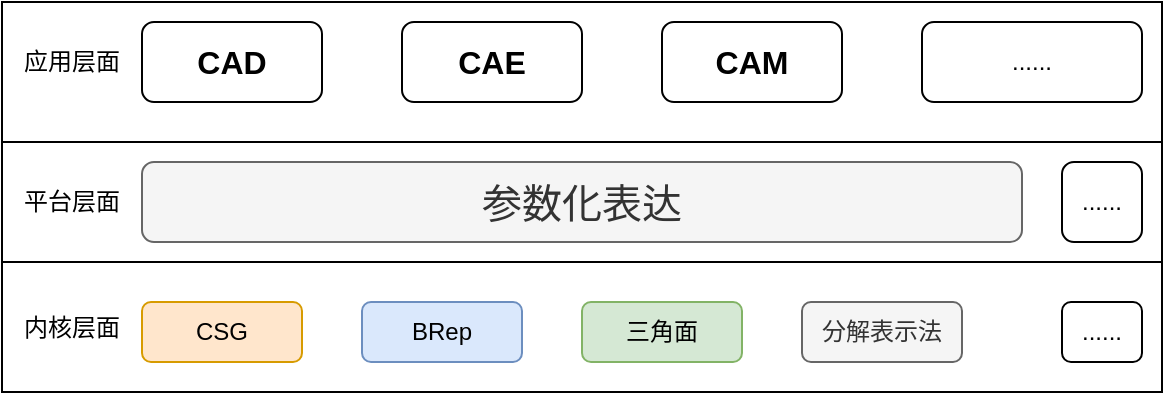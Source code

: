 <mxfile version="13.9.9" type="device"><diagram id="xunwJgkJh1gQu5mH_rYg" name="第 1 页"><mxGraphModel dx="1024" dy="592" grid="0" gridSize="10" guides="1" tooltips="1" connect="1" arrows="0" fold="1" page="1" pageScale="1" pageWidth="827" pageHeight="1169" background="none" math="0" shadow="0"><root><mxCell id="0"/><mxCell id="1" parent="0"/><mxCell id="zTVfhT2jk6j-8I0zn_qU-14" value="" style="rounded=0;whiteSpace=wrap;html=1;" vertex="1" parent="1"><mxGeometry x="160" y="160" width="580" height="70" as="geometry"/></mxCell><mxCell id="zTVfhT2jk6j-8I0zn_qU-13" value="" style="rounded=0;whiteSpace=wrap;html=1;" vertex="1" parent="1"><mxGeometry x="160" y="230" width="580" height="60" as="geometry"/></mxCell><mxCell id="zTVfhT2jk6j-8I0zn_qU-12" value="" style="rounded=0;whiteSpace=wrap;html=1;" vertex="1" parent="1"><mxGeometry x="160" y="290" width="580" height="65" as="geometry"/></mxCell><mxCell id="zTVfhT2jk6j-8I0zn_qU-1" value="CSG" style="rounded=1;whiteSpace=wrap;html=1;fillColor=#ffe6cc;strokeColor=#d79b00;" vertex="1" parent="1"><mxGeometry x="230" y="310" width="80" height="30" as="geometry"/></mxCell><mxCell id="zTVfhT2jk6j-8I0zn_qU-2" value="BRep" style="rounded=1;whiteSpace=wrap;html=1;fillColor=#dae8fc;strokeColor=#6c8ebf;" vertex="1" parent="1"><mxGeometry x="340" y="310" width="80" height="30" as="geometry"/></mxCell><mxCell id="zTVfhT2jk6j-8I0zn_qU-3" value="三角面" style="rounded=1;whiteSpace=wrap;html=1;fillColor=#d5e8d4;strokeColor=#82b366;" vertex="1" parent="1"><mxGeometry x="450" y="310" width="80" height="30" as="geometry"/></mxCell><mxCell id="zTVfhT2jk6j-8I0zn_qU-4" value="分解表示法" style="rounded=1;whiteSpace=wrap;html=1;fillColor=#f5f5f5;strokeColor=#666666;fontColor=#333333;" vertex="1" parent="1"><mxGeometry x="560" y="310" width="80" height="30" as="geometry"/></mxCell><mxCell id="zTVfhT2jk6j-8I0zn_qU-5" value="......" style="rounded=1;whiteSpace=wrap;html=1;" vertex="1" parent="1"><mxGeometry x="690" y="310" width="40" height="30" as="geometry"/></mxCell><mxCell id="zTVfhT2jk6j-8I0zn_qU-6" value="&lt;font style=&quot;font-size: 20px&quot;&gt;参数化表达&lt;/font&gt;" style="rounded=1;whiteSpace=wrap;html=1;fillColor=#f5f5f5;strokeColor=#666666;fontColor=#333333;" vertex="1" parent="1"><mxGeometry x="230" y="240" width="440" height="40" as="geometry"/></mxCell><mxCell id="zTVfhT2jk6j-8I0zn_qU-7" value="......" style="rounded=1;whiteSpace=wrap;html=1;" vertex="1" parent="1"><mxGeometry x="690" y="240" width="40" height="40" as="geometry"/></mxCell><mxCell id="zTVfhT2jk6j-8I0zn_qU-8" value="&lt;b&gt;&lt;font style=&quot;font-size: 16px&quot;&gt;CAD&lt;/font&gt;&lt;/b&gt;" style="rounded=1;whiteSpace=wrap;html=1;" vertex="1" parent="1"><mxGeometry x="230" y="170" width="90" height="40" as="geometry"/></mxCell><mxCell id="zTVfhT2jk6j-8I0zn_qU-9" value="&lt;b&gt;&lt;font style=&quot;font-size: 16px&quot;&gt;CAE&lt;/font&gt;&lt;/b&gt;" style="rounded=1;whiteSpace=wrap;html=1;" vertex="1" parent="1"><mxGeometry x="360" y="170" width="90" height="40" as="geometry"/></mxCell><mxCell id="zTVfhT2jk6j-8I0zn_qU-10" value="&lt;b&gt;&lt;font style=&quot;font-size: 16px&quot;&gt;CAM&lt;/font&gt;&lt;/b&gt;" style="rounded=1;whiteSpace=wrap;html=1;" vertex="1" parent="1"><mxGeometry x="490" y="170" width="90" height="40" as="geometry"/></mxCell><mxCell id="zTVfhT2jk6j-8I0zn_qU-11" value="......" style="rounded=1;whiteSpace=wrap;html=1;" vertex="1" parent="1"><mxGeometry x="620" y="170" width="110" height="40" as="geometry"/></mxCell><mxCell id="zTVfhT2jk6j-8I0zn_qU-15" value="内核层面" style="text;html=1;strokeColor=none;fillColor=none;align=center;verticalAlign=middle;whiteSpace=wrap;rounded=0;" vertex="1" parent="1"><mxGeometry x="170" y="312.5" width="50" height="20" as="geometry"/></mxCell><mxCell id="zTVfhT2jk6j-8I0zn_qU-16" value="平台层面" style="text;html=1;strokeColor=none;fillColor=none;align=center;verticalAlign=middle;whiteSpace=wrap;rounded=0;" vertex="1" parent="1"><mxGeometry x="170" y="250" width="50" height="20" as="geometry"/></mxCell><mxCell id="zTVfhT2jk6j-8I0zn_qU-17" value="应用层面" style="text;html=1;strokeColor=none;fillColor=none;align=center;verticalAlign=middle;whiteSpace=wrap;rounded=0;" vertex="1" parent="1"><mxGeometry x="170" y="180" width="50" height="20" as="geometry"/></mxCell></root></mxGraphModel></diagram></mxfile>